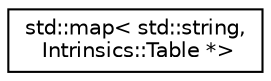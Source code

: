 digraph "Graphical Class Hierarchy"
{
  edge [fontname="Helvetica",fontsize="10",labelfontname="Helvetica",labelfontsize="10"];
  node [fontname="Helvetica",fontsize="10",shape=record];
  rankdir="LR";
  Node0 [label="std::map\< std::string,\l Intrinsics::Table *\>",height=0.2,width=0.4,color="black", fillcolor="white", style="filled",URL="$classstd_1_1map.html"];
}
